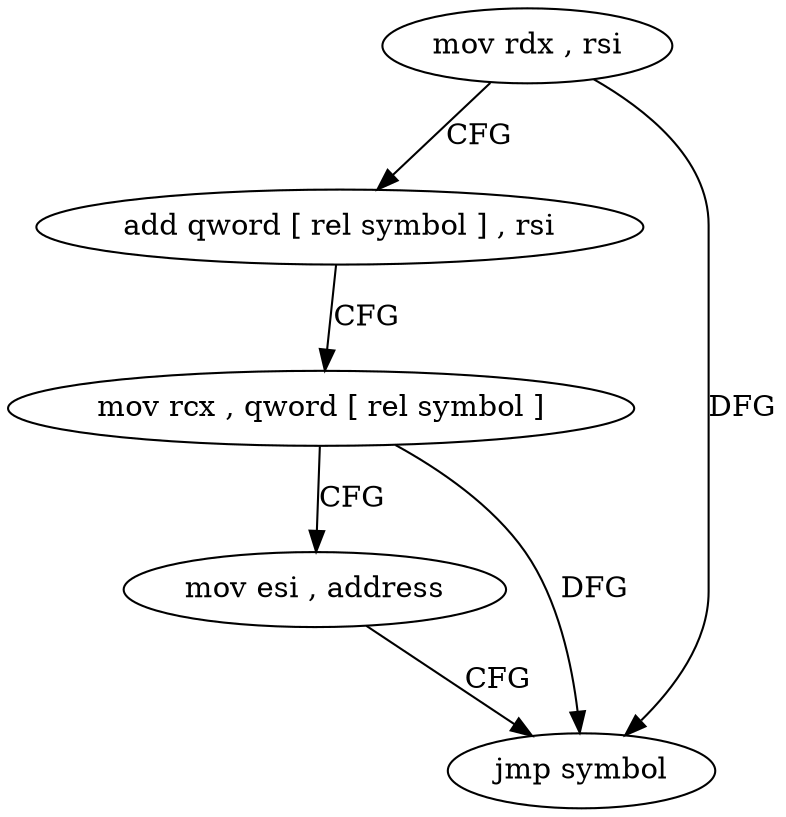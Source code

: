 digraph "func" {
"4221744" [label = "mov rdx , rsi" ]
"4221747" [label = "add qword [ rel symbol ] , rsi" ]
"4221754" [label = "mov rcx , qword [ rel symbol ]" ]
"4221761" [label = "mov esi , address" ]
"4221766" [label = "jmp symbol" ]
"4221744" -> "4221747" [ label = "CFG" ]
"4221744" -> "4221766" [ label = "DFG" ]
"4221747" -> "4221754" [ label = "CFG" ]
"4221754" -> "4221761" [ label = "CFG" ]
"4221754" -> "4221766" [ label = "DFG" ]
"4221761" -> "4221766" [ label = "CFG" ]
}
